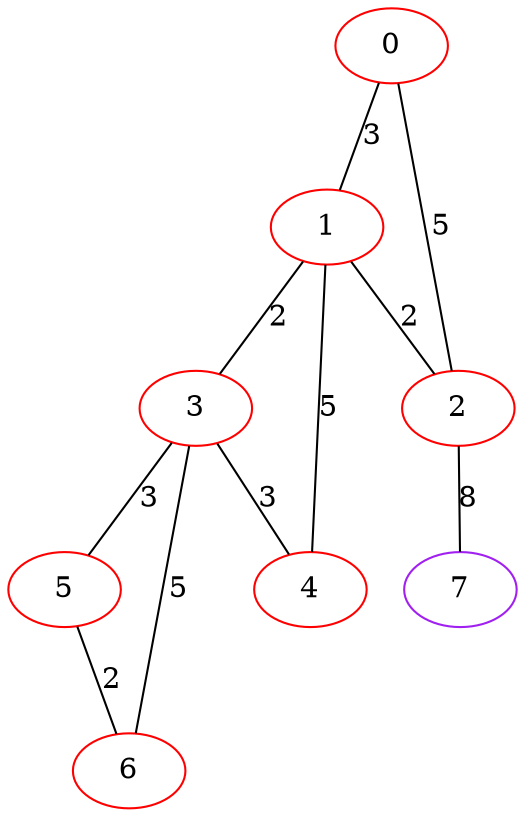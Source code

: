 graph "" {
0 [color=red, weight=1];
1 [color=red, weight=1];
2 [color=red, weight=1];
3 [color=red, weight=1];
4 [color=red, weight=1];
5 [color=red, weight=1];
6 [color=red, weight=1];
7 [color=purple, weight=4];
0 -- 1  [key=0, label=3];
0 -- 2  [key=0, label=5];
1 -- 2  [key=0, label=2];
1 -- 3  [key=0, label=2];
1 -- 4  [key=0, label=5];
2 -- 7  [key=0, label=8];
3 -- 4  [key=0, label=3];
3 -- 5  [key=0, label=3];
3 -- 6  [key=0, label=5];
5 -- 6  [key=0, label=2];
}
